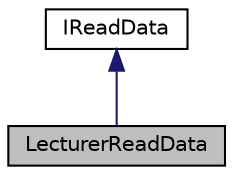 digraph "LecturerReadData"
{
 // LATEX_PDF_SIZE
  edge [fontname="Helvetica",fontsize="10",labelfontname="Helvetica",labelfontsize="10"];
  node [fontname="Helvetica",fontsize="10",shape=record];
  Node1 [label="LecturerReadData",height=0.2,width=0.4,color="black", fillcolor="grey75", style="filled", fontcolor="black",tooltip="Lớp đọc dữ liệu từ file cho Lecturer."];
  Node2 -> Node1 [dir="back",color="midnightblue",fontsize="10",style="solid",fontname="Helvetica"];
  Node2 [label="IReadData",height=0.2,width=0.4,color="black", fillcolor="white", style="filled",URL="$classIReadData.html",tooltip="Interface cho các lớp đọc dữ liệu từ file."];
}
